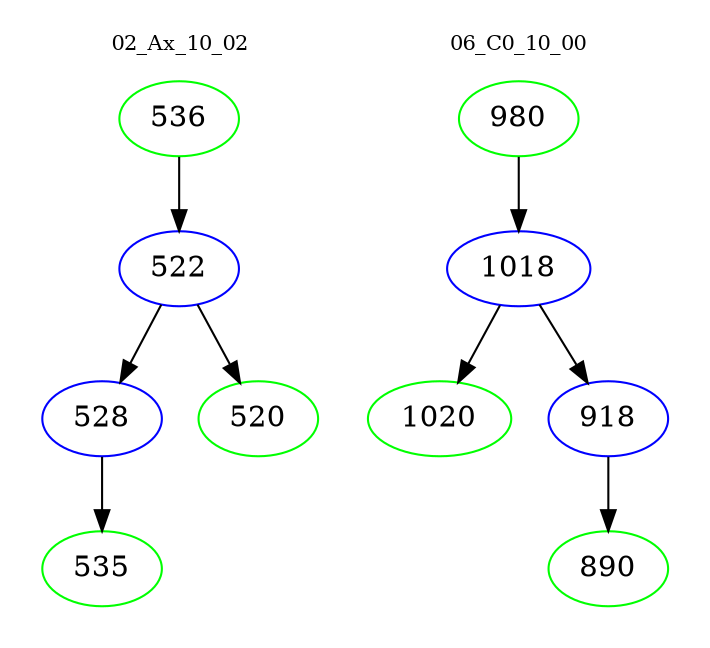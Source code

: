 digraph{
subgraph cluster_0 {
color = white
label = "02_Ax_10_02";
fontsize=10;
T0_536 [label="536", color="green"]
T0_536 -> T0_522 [color="black"]
T0_522 [label="522", color="blue"]
T0_522 -> T0_528 [color="black"]
T0_528 [label="528", color="blue"]
T0_528 -> T0_535 [color="black"]
T0_535 [label="535", color="green"]
T0_522 -> T0_520 [color="black"]
T0_520 [label="520", color="green"]
}
subgraph cluster_1 {
color = white
label = "06_C0_10_00";
fontsize=10;
T1_980 [label="980", color="green"]
T1_980 -> T1_1018 [color="black"]
T1_1018 [label="1018", color="blue"]
T1_1018 -> T1_1020 [color="black"]
T1_1020 [label="1020", color="green"]
T1_1018 -> T1_918 [color="black"]
T1_918 [label="918", color="blue"]
T1_918 -> T1_890 [color="black"]
T1_890 [label="890", color="green"]
}
}
